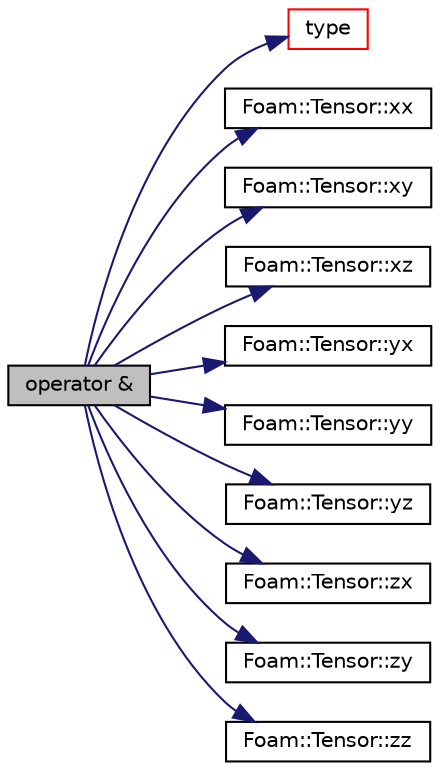 digraph "operator &amp;"
{
  bgcolor="transparent";
  edge [fontname="Helvetica",fontsize="10",labelfontname="Helvetica",labelfontsize="10"];
  node [fontname="Helvetica",fontsize="10",shape=record];
  rankdir="LR";
  Node141292 [label="operator &",height=0.2,width=0.4,color="black", fillcolor="grey75", style="filled", fontcolor="black"];
  Node141292 -> Node141293 [color="midnightblue",fontsize="10",style="solid",fontname="Helvetica"];
  Node141293 [label="type",height=0.2,width=0.4,color="red",URL="$a21851.html#aec48583af672626378f501eb9fc32cd1",tooltip="Return the file type: DIRECTORY or FILE. "];
  Node141292 -> Node141299 [color="midnightblue",fontsize="10",style="solid",fontname="Helvetica"];
  Node141299 [label="Foam::Tensor::xx",height=0.2,width=0.4,color="black",URL="$a28789.html#a1b97c7c1ed81b4fb23da8dcb71a8cd2a"];
  Node141292 -> Node141300 [color="midnightblue",fontsize="10",style="solid",fontname="Helvetica"];
  Node141300 [label="Foam::Tensor::xy",height=0.2,width=0.4,color="black",URL="$a28789.html#aab470ae2a5eeac8c33a7b6abac6b39b3"];
  Node141292 -> Node141301 [color="midnightblue",fontsize="10",style="solid",fontname="Helvetica"];
  Node141301 [label="Foam::Tensor::xz",height=0.2,width=0.4,color="black",URL="$a28789.html#a6c0a9bc605f3cfdfb3307b3dcf136f60"];
  Node141292 -> Node141302 [color="midnightblue",fontsize="10",style="solid",fontname="Helvetica"];
  Node141302 [label="Foam::Tensor::yx",height=0.2,width=0.4,color="black",URL="$a28789.html#a217bb42e2157c7914d7ebb0ffb730b7d"];
  Node141292 -> Node141303 [color="midnightblue",fontsize="10",style="solid",fontname="Helvetica"];
  Node141303 [label="Foam::Tensor::yy",height=0.2,width=0.4,color="black",URL="$a28789.html#aba9d77023a5662b9c2d3639d5de555a0"];
  Node141292 -> Node141304 [color="midnightblue",fontsize="10",style="solid",fontname="Helvetica"];
  Node141304 [label="Foam::Tensor::yz",height=0.2,width=0.4,color="black",URL="$a28789.html#a4a98b51ba7019e1cfffae8d321a823df"];
  Node141292 -> Node141305 [color="midnightblue",fontsize="10",style="solid",fontname="Helvetica"];
  Node141305 [label="Foam::Tensor::zx",height=0.2,width=0.4,color="black",URL="$a28789.html#ab7a45ba3b507f0b3f9d5c0bde184b151"];
  Node141292 -> Node141306 [color="midnightblue",fontsize="10",style="solid",fontname="Helvetica"];
  Node141306 [label="Foam::Tensor::zy",height=0.2,width=0.4,color="black",URL="$a28789.html#ab7ecfba4f263d0455d4ea82f590a2612"];
  Node141292 -> Node141307 [color="midnightblue",fontsize="10",style="solid",fontname="Helvetica"];
  Node141307 [label="Foam::Tensor::zz",height=0.2,width=0.4,color="black",URL="$a28789.html#a831c4848d01bfcc8d717b7ef92f2cd4b"];
}
